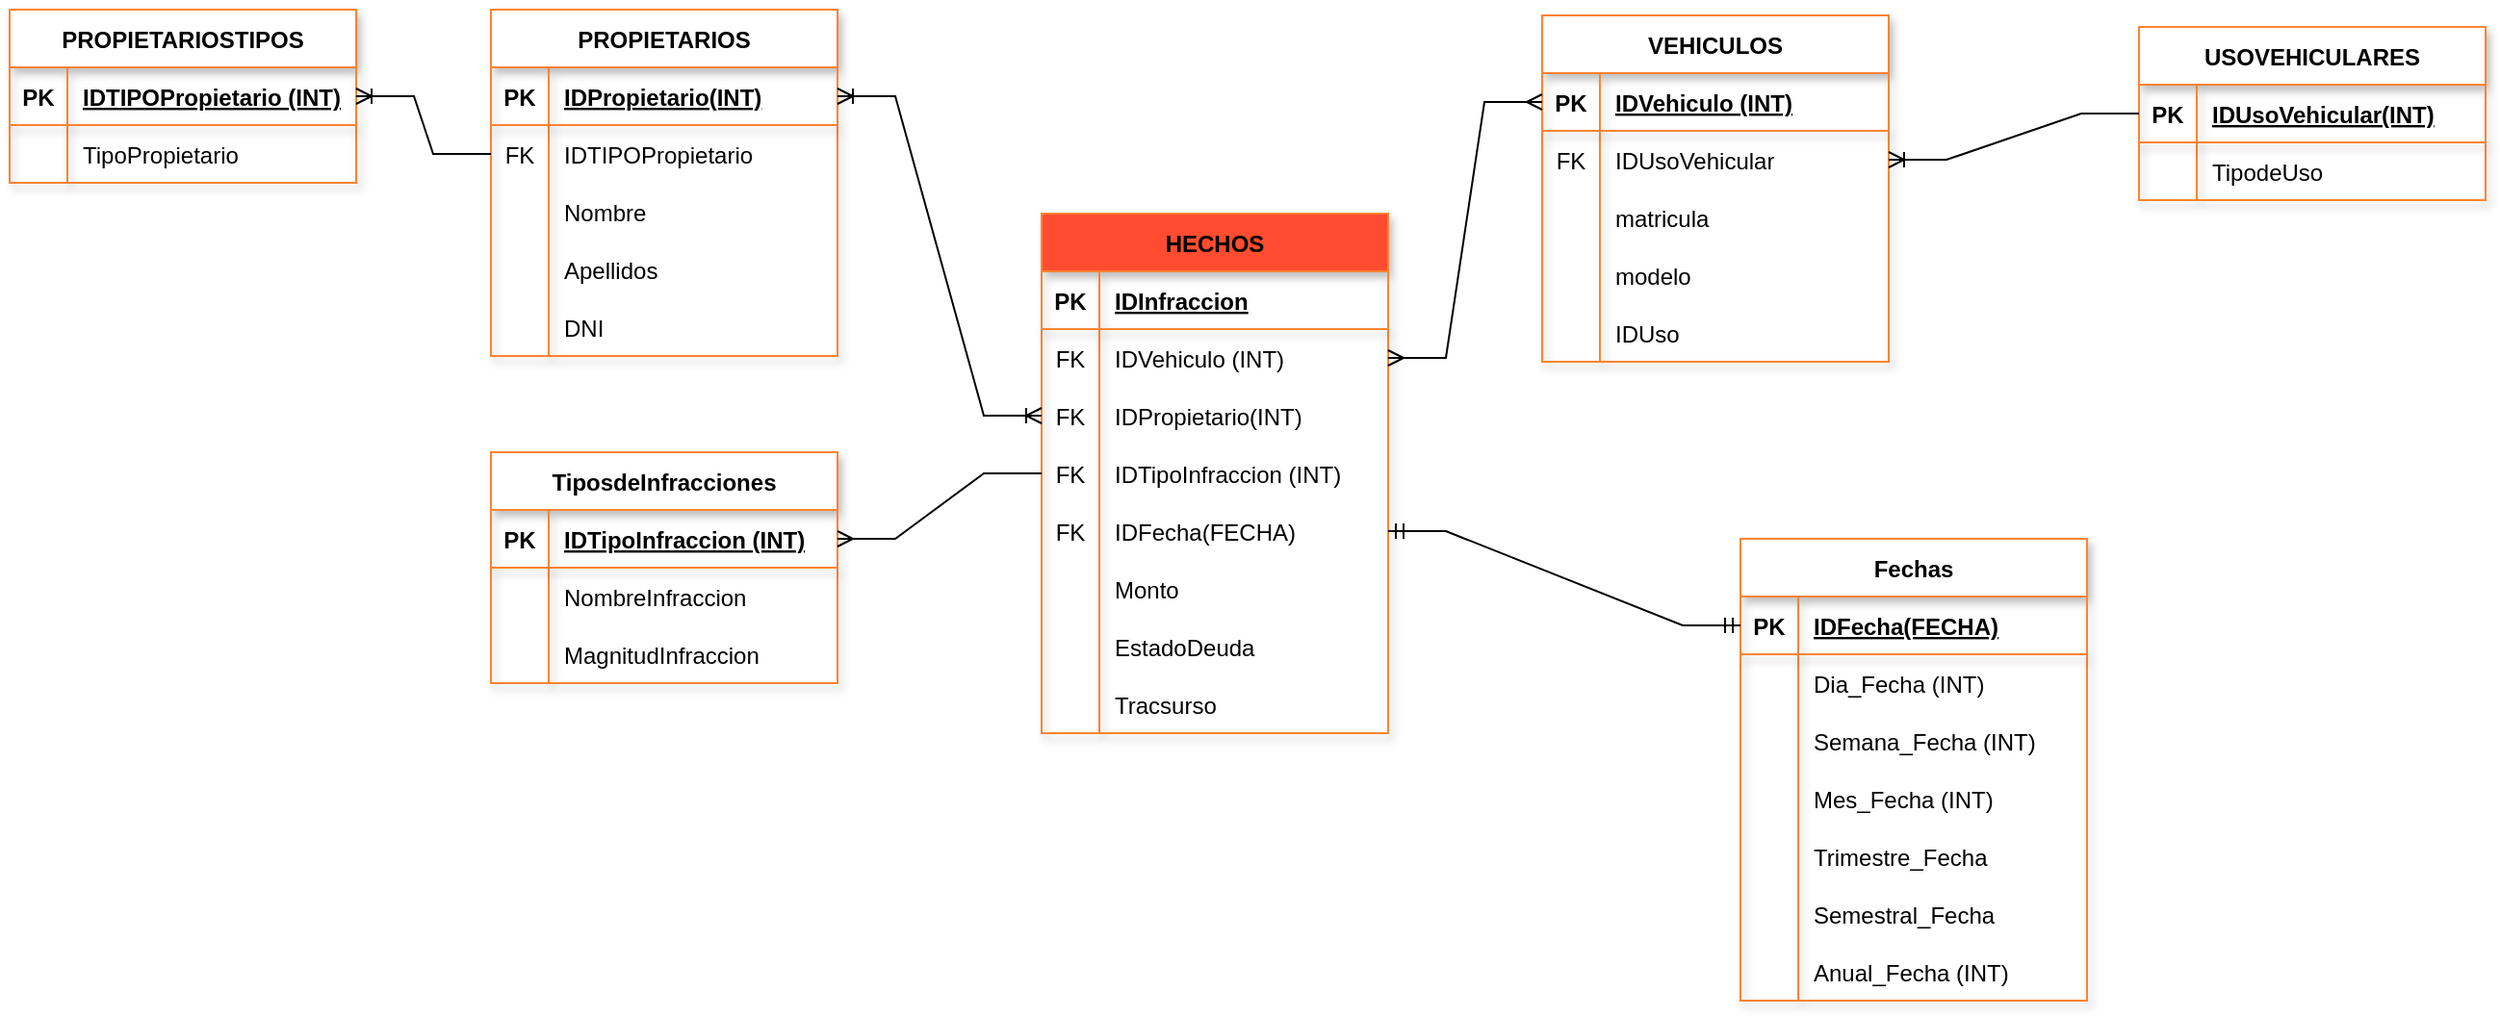 <mxfile version="20.7.4" type="github">
  <diagram id="qbCi3AaMVdtF7PMzWocv" name="Página-1">
    <mxGraphModel dx="2345" dy="679" grid="0" gridSize="10" guides="1" tooltips="1" connect="1" arrows="1" fold="1" page="1" pageScale="1" pageWidth="827" pageHeight="1169" math="0" shadow="0">
      <root>
        <mxCell id="0" />
        <mxCell id="1" parent="0" />
        <mxCell id="uqkEDbPmi3uGQbyHwn2v-7" value="PROPIETARIOS" style="shape=table;startSize=30;container=1;collapsible=1;childLayout=tableLayout;fixedRows=1;rowLines=0;fontStyle=1;align=center;resizeLast=1;shadow=1;strokeColor=#FF8330;" vertex="1" parent="1">
          <mxGeometry x="220" y="80" width="180" height="180" as="geometry" />
        </mxCell>
        <mxCell id="uqkEDbPmi3uGQbyHwn2v-8" value="" style="shape=tableRow;horizontal=0;startSize=0;swimlaneHead=0;swimlaneBody=0;fillColor=none;collapsible=0;dropTarget=0;points=[[0,0.5],[1,0.5]];portConstraint=eastwest;top=0;left=0;right=0;bottom=1;shadow=1;strokeColor=#FF8330;" vertex="1" parent="uqkEDbPmi3uGQbyHwn2v-7">
          <mxGeometry y="30" width="180" height="30" as="geometry" />
        </mxCell>
        <mxCell id="uqkEDbPmi3uGQbyHwn2v-9" value="PK" style="shape=partialRectangle;connectable=0;fillColor=none;top=0;left=0;bottom=0;right=0;fontStyle=1;overflow=hidden;shadow=1;strokeColor=#FF8330;" vertex="1" parent="uqkEDbPmi3uGQbyHwn2v-8">
          <mxGeometry width="30" height="30" as="geometry">
            <mxRectangle width="30" height="30" as="alternateBounds" />
          </mxGeometry>
        </mxCell>
        <mxCell id="uqkEDbPmi3uGQbyHwn2v-10" value="IDPropietario(INT)" style="shape=partialRectangle;connectable=0;fillColor=none;top=0;left=0;bottom=0;right=0;align=left;spacingLeft=6;fontStyle=5;overflow=hidden;shadow=1;strokeColor=#FF8330;" vertex="1" parent="uqkEDbPmi3uGQbyHwn2v-8">
          <mxGeometry x="30" width="150" height="30" as="geometry">
            <mxRectangle width="150" height="30" as="alternateBounds" />
          </mxGeometry>
        </mxCell>
        <mxCell id="uqkEDbPmi3uGQbyHwn2v-49" value="" style="shape=tableRow;horizontal=0;startSize=0;swimlaneHead=0;swimlaneBody=0;fillColor=none;collapsible=0;dropTarget=0;points=[[0,0.5],[1,0.5]];portConstraint=eastwest;top=0;left=0;right=0;bottom=0;shadow=1;strokeColor=#FF8330;" vertex="1" parent="uqkEDbPmi3uGQbyHwn2v-7">
          <mxGeometry y="60" width="180" height="30" as="geometry" />
        </mxCell>
        <mxCell id="uqkEDbPmi3uGQbyHwn2v-50" value="FK" style="shape=partialRectangle;connectable=0;fillColor=none;top=0;left=0;bottom=0;right=0;editable=1;overflow=hidden;shadow=1;strokeColor=#FF8330;" vertex="1" parent="uqkEDbPmi3uGQbyHwn2v-49">
          <mxGeometry width="30" height="30" as="geometry">
            <mxRectangle width="30" height="30" as="alternateBounds" />
          </mxGeometry>
        </mxCell>
        <mxCell id="uqkEDbPmi3uGQbyHwn2v-51" value="IDTIPOPropietario" style="shape=partialRectangle;connectable=0;fillColor=none;top=0;left=0;bottom=0;right=0;align=left;spacingLeft=6;overflow=hidden;shadow=1;strokeColor=#FF8330;" vertex="1" parent="uqkEDbPmi3uGQbyHwn2v-49">
          <mxGeometry x="30" width="150" height="30" as="geometry">
            <mxRectangle width="150" height="30" as="alternateBounds" />
          </mxGeometry>
        </mxCell>
        <mxCell id="uqkEDbPmi3uGQbyHwn2v-11" value="" style="shape=tableRow;horizontal=0;startSize=0;swimlaneHead=0;swimlaneBody=0;fillColor=none;collapsible=0;dropTarget=0;points=[[0,0.5],[1,0.5]];portConstraint=eastwest;top=0;left=0;right=0;bottom=0;shadow=1;strokeColor=#FF8330;" vertex="1" parent="uqkEDbPmi3uGQbyHwn2v-7">
          <mxGeometry y="90" width="180" height="30" as="geometry" />
        </mxCell>
        <mxCell id="uqkEDbPmi3uGQbyHwn2v-12" value="" style="shape=partialRectangle;connectable=0;fillColor=none;top=0;left=0;bottom=0;right=0;editable=1;overflow=hidden;shadow=1;strokeColor=#FF8330;" vertex="1" parent="uqkEDbPmi3uGQbyHwn2v-11">
          <mxGeometry width="30" height="30" as="geometry">
            <mxRectangle width="30" height="30" as="alternateBounds" />
          </mxGeometry>
        </mxCell>
        <mxCell id="uqkEDbPmi3uGQbyHwn2v-13" value="Nombre" style="shape=partialRectangle;connectable=0;fillColor=none;top=0;left=0;bottom=0;right=0;align=left;spacingLeft=6;overflow=hidden;shadow=1;strokeColor=#FF8330;" vertex="1" parent="uqkEDbPmi3uGQbyHwn2v-11">
          <mxGeometry x="30" width="150" height="30" as="geometry">
            <mxRectangle width="150" height="30" as="alternateBounds" />
          </mxGeometry>
        </mxCell>
        <mxCell id="uqkEDbPmi3uGQbyHwn2v-14" value="" style="shape=tableRow;horizontal=0;startSize=0;swimlaneHead=0;swimlaneBody=0;fillColor=none;collapsible=0;dropTarget=0;points=[[0,0.5],[1,0.5]];portConstraint=eastwest;top=0;left=0;right=0;bottom=0;shadow=1;strokeColor=#FF8330;" vertex="1" parent="uqkEDbPmi3uGQbyHwn2v-7">
          <mxGeometry y="120" width="180" height="30" as="geometry" />
        </mxCell>
        <mxCell id="uqkEDbPmi3uGQbyHwn2v-15" value="" style="shape=partialRectangle;connectable=0;fillColor=none;top=0;left=0;bottom=0;right=0;editable=1;overflow=hidden;shadow=1;strokeColor=#FF8330;" vertex="1" parent="uqkEDbPmi3uGQbyHwn2v-14">
          <mxGeometry width="30" height="30" as="geometry">
            <mxRectangle width="30" height="30" as="alternateBounds" />
          </mxGeometry>
        </mxCell>
        <mxCell id="uqkEDbPmi3uGQbyHwn2v-16" value="Apellidos" style="shape=partialRectangle;connectable=0;fillColor=none;top=0;left=0;bottom=0;right=0;align=left;spacingLeft=6;overflow=hidden;shadow=1;strokeColor=#FF8330;" vertex="1" parent="uqkEDbPmi3uGQbyHwn2v-14">
          <mxGeometry x="30" width="150" height="30" as="geometry">
            <mxRectangle width="150" height="30" as="alternateBounds" />
          </mxGeometry>
        </mxCell>
        <mxCell id="uqkEDbPmi3uGQbyHwn2v-17" value="" style="shape=tableRow;horizontal=0;startSize=0;swimlaneHead=0;swimlaneBody=0;fillColor=none;collapsible=0;dropTarget=0;points=[[0,0.5],[1,0.5]];portConstraint=eastwest;top=0;left=0;right=0;bottom=0;shadow=1;strokeColor=#FF8330;" vertex="1" parent="uqkEDbPmi3uGQbyHwn2v-7">
          <mxGeometry y="150" width="180" height="30" as="geometry" />
        </mxCell>
        <mxCell id="uqkEDbPmi3uGQbyHwn2v-18" value="" style="shape=partialRectangle;connectable=0;fillColor=none;top=0;left=0;bottom=0;right=0;editable=1;overflow=hidden;shadow=1;strokeColor=#FF8330;" vertex="1" parent="uqkEDbPmi3uGQbyHwn2v-17">
          <mxGeometry width="30" height="30" as="geometry">
            <mxRectangle width="30" height="30" as="alternateBounds" />
          </mxGeometry>
        </mxCell>
        <mxCell id="uqkEDbPmi3uGQbyHwn2v-19" value="DNI" style="shape=partialRectangle;connectable=0;fillColor=none;top=0;left=0;bottom=0;right=0;align=left;spacingLeft=6;overflow=hidden;shadow=1;strokeColor=#FF8330;" vertex="1" parent="uqkEDbPmi3uGQbyHwn2v-17">
          <mxGeometry x="30" width="150" height="30" as="geometry">
            <mxRectangle width="150" height="30" as="alternateBounds" />
          </mxGeometry>
        </mxCell>
        <mxCell id="uqkEDbPmi3uGQbyHwn2v-20" value="VEHICULOS" style="shape=table;startSize=30;container=1;collapsible=1;childLayout=tableLayout;fixedRows=1;rowLines=0;fontStyle=1;align=center;resizeLast=1;shadow=1;strokeColor=#FF8330;" vertex="1" parent="1">
          <mxGeometry x="766" y="83" width="180" height="180" as="geometry" />
        </mxCell>
        <mxCell id="uqkEDbPmi3uGQbyHwn2v-21" value="" style="shape=tableRow;horizontal=0;startSize=0;swimlaneHead=0;swimlaneBody=0;fillColor=none;collapsible=0;dropTarget=0;points=[[0,0.5],[1,0.5]];portConstraint=eastwest;top=0;left=0;right=0;bottom=1;shadow=1;strokeColor=#FF8330;" vertex="1" parent="uqkEDbPmi3uGQbyHwn2v-20">
          <mxGeometry y="30" width="180" height="30" as="geometry" />
        </mxCell>
        <mxCell id="uqkEDbPmi3uGQbyHwn2v-22" value="PK" style="shape=partialRectangle;connectable=0;fillColor=none;top=0;left=0;bottom=0;right=0;fontStyle=1;overflow=hidden;shadow=1;strokeColor=#FF8330;" vertex="1" parent="uqkEDbPmi3uGQbyHwn2v-21">
          <mxGeometry width="30" height="30" as="geometry">
            <mxRectangle width="30" height="30" as="alternateBounds" />
          </mxGeometry>
        </mxCell>
        <mxCell id="uqkEDbPmi3uGQbyHwn2v-23" value="IDVehiculo (INT)" style="shape=partialRectangle;connectable=0;fillColor=none;top=0;left=0;bottom=0;right=0;align=left;spacingLeft=6;fontStyle=5;overflow=hidden;shadow=1;strokeColor=#FF8330;" vertex="1" parent="uqkEDbPmi3uGQbyHwn2v-21">
          <mxGeometry x="30" width="150" height="30" as="geometry">
            <mxRectangle width="150" height="30" as="alternateBounds" />
          </mxGeometry>
        </mxCell>
        <mxCell id="uqkEDbPmi3uGQbyHwn2v-116" value="" style="shape=tableRow;horizontal=0;startSize=0;swimlaneHead=0;swimlaneBody=0;fillColor=none;collapsible=0;dropTarget=0;points=[[0,0.5],[1,0.5]];portConstraint=eastwest;top=0;left=0;right=0;bottom=0;shadow=1;strokeColor=#FF8330;" vertex="1" parent="uqkEDbPmi3uGQbyHwn2v-20">
          <mxGeometry y="60" width="180" height="30" as="geometry" />
        </mxCell>
        <mxCell id="uqkEDbPmi3uGQbyHwn2v-117" value="FK" style="shape=partialRectangle;connectable=0;fillColor=none;top=0;left=0;bottom=0;right=0;editable=1;overflow=hidden;shadow=1;strokeColor=#FF8330;" vertex="1" parent="uqkEDbPmi3uGQbyHwn2v-116">
          <mxGeometry width="30" height="30" as="geometry">
            <mxRectangle width="30" height="30" as="alternateBounds" />
          </mxGeometry>
        </mxCell>
        <mxCell id="uqkEDbPmi3uGQbyHwn2v-118" value="IDUsoVehicular" style="shape=partialRectangle;connectable=0;fillColor=none;top=0;left=0;bottom=0;right=0;align=left;spacingLeft=6;overflow=hidden;shadow=1;strokeColor=#FF8330;" vertex="1" parent="uqkEDbPmi3uGQbyHwn2v-116">
          <mxGeometry x="30" width="150" height="30" as="geometry">
            <mxRectangle width="150" height="30" as="alternateBounds" />
          </mxGeometry>
        </mxCell>
        <mxCell id="uqkEDbPmi3uGQbyHwn2v-24" value="" style="shape=tableRow;horizontal=0;startSize=0;swimlaneHead=0;swimlaneBody=0;fillColor=none;collapsible=0;dropTarget=0;points=[[0,0.5],[1,0.5]];portConstraint=eastwest;top=0;left=0;right=0;bottom=0;shadow=1;strokeColor=#FF8330;" vertex="1" parent="uqkEDbPmi3uGQbyHwn2v-20">
          <mxGeometry y="90" width="180" height="30" as="geometry" />
        </mxCell>
        <mxCell id="uqkEDbPmi3uGQbyHwn2v-25" value="" style="shape=partialRectangle;connectable=0;fillColor=none;top=0;left=0;bottom=0;right=0;editable=1;overflow=hidden;shadow=1;strokeColor=#FF8330;" vertex="1" parent="uqkEDbPmi3uGQbyHwn2v-24">
          <mxGeometry width="30" height="30" as="geometry">
            <mxRectangle width="30" height="30" as="alternateBounds" />
          </mxGeometry>
        </mxCell>
        <mxCell id="uqkEDbPmi3uGQbyHwn2v-26" value="matricula" style="shape=partialRectangle;connectable=0;fillColor=none;top=0;left=0;bottom=0;right=0;align=left;spacingLeft=6;overflow=hidden;shadow=1;strokeColor=#FF8330;" vertex="1" parent="uqkEDbPmi3uGQbyHwn2v-24">
          <mxGeometry x="30" width="150" height="30" as="geometry">
            <mxRectangle width="150" height="30" as="alternateBounds" />
          </mxGeometry>
        </mxCell>
        <mxCell id="uqkEDbPmi3uGQbyHwn2v-27" value="" style="shape=tableRow;horizontal=0;startSize=0;swimlaneHead=0;swimlaneBody=0;fillColor=none;collapsible=0;dropTarget=0;points=[[0,0.5],[1,0.5]];portConstraint=eastwest;top=0;left=0;right=0;bottom=0;shadow=1;strokeColor=#FF8330;" vertex="1" parent="uqkEDbPmi3uGQbyHwn2v-20">
          <mxGeometry y="120" width="180" height="30" as="geometry" />
        </mxCell>
        <mxCell id="uqkEDbPmi3uGQbyHwn2v-28" value="" style="shape=partialRectangle;connectable=0;fillColor=none;top=0;left=0;bottom=0;right=0;editable=1;overflow=hidden;shadow=1;strokeColor=#FF8330;" vertex="1" parent="uqkEDbPmi3uGQbyHwn2v-27">
          <mxGeometry width="30" height="30" as="geometry">
            <mxRectangle width="30" height="30" as="alternateBounds" />
          </mxGeometry>
        </mxCell>
        <mxCell id="uqkEDbPmi3uGQbyHwn2v-29" value="modelo" style="shape=partialRectangle;connectable=0;fillColor=none;top=0;left=0;bottom=0;right=0;align=left;spacingLeft=6;overflow=hidden;shadow=1;strokeColor=#FF8330;" vertex="1" parent="uqkEDbPmi3uGQbyHwn2v-27">
          <mxGeometry x="30" width="150" height="30" as="geometry">
            <mxRectangle width="150" height="30" as="alternateBounds" />
          </mxGeometry>
        </mxCell>
        <mxCell id="uqkEDbPmi3uGQbyHwn2v-30" value="" style="shape=tableRow;horizontal=0;startSize=0;swimlaneHead=0;swimlaneBody=0;fillColor=none;collapsible=0;dropTarget=0;points=[[0,0.5],[1,0.5]];portConstraint=eastwest;top=0;left=0;right=0;bottom=0;shadow=1;strokeColor=#FF8330;" vertex="1" parent="uqkEDbPmi3uGQbyHwn2v-20">
          <mxGeometry y="150" width="180" height="30" as="geometry" />
        </mxCell>
        <mxCell id="uqkEDbPmi3uGQbyHwn2v-31" value="" style="shape=partialRectangle;connectable=0;fillColor=none;top=0;left=0;bottom=0;right=0;editable=1;overflow=hidden;shadow=1;strokeColor=#FF8330;" vertex="1" parent="uqkEDbPmi3uGQbyHwn2v-30">
          <mxGeometry width="30" height="30" as="geometry">
            <mxRectangle width="30" height="30" as="alternateBounds" />
          </mxGeometry>
        </mxCell>
        <mxCell id="uqkEDbPmi3uGQbyHwn2v-32" value="IDUso" style="shape=partialRectangle;connectable=0;fillColor=none;top=0;left=0;bottom=0;right=0;align=left;spacingLeft=6;overflow=hidden;shadow=1;strokeColor=#FF8330;" vertex="1" parent="uqkEDbPmi3uGQbyHwn2v-30">
          <mxGeometry x="30" width="150" height="30" as="geometry">
            <mxRectangle width="150" height="30" as="alternateBounds" />
          </mxGeometry>
        </mxCell>
        <mxCell id="uqkEDbPmi3uGQbyHwn2v-33" value="USOVEHICULARES" style="shape=table;startSize=30;container=1;collapsible=1;childLayout=tableLayout;fixedRows=1;rowLines=0;fontStyle=1;align=center;resizeLast=1;shadow=1;strokeColor=#FF8330;" vertex="1" parent="1">
          <mxGeometry x="1076" y="89" width="180" height="90" as="geometry" />
        </mxCell>
        <mxCell id="uqkEDbPmi3uGQbyHwn2v-34" value="" style="shape=tableRow;horizontal=0;startSize=0;swimlaneHead=0;swimlaneBody=0;fillColor=none;collapsible=0;dropTarget=0;points=[[0,0.5],[1,0.5]];portConstraint=eastwest;top=0;left=0;right=0;bottom=1;shadow=1;strokeColor=#FF8330;" vertex="1" parent="uqkEDbPmi3uGQbyHwn2v-33">
          <mxGeometry y="30" width="180" height="30" as="geometry" />
        </mxCell>
        <mxCell id="uqkEDbPmi3uGQbyHwn2v-35" value="PK" style="shape=partialRectangle;connectable=0;fillColor=none;top=0;left=0;bottom=0;right=0;fontStyle=1;overflow=hidden;shadow=1;strokeColor=#FF8330;" vertex="1" parent="uqkEDbPmi3uGQbyHwn2v-34">
          <mxGeometry width="30" height="30" as="geometry">
            <mxRectangle width="30" height="30" as="alternateBounds" />
          </mxGeometry>
        </mxCell>
        <mxCell id="uqkEDbPmi3uGQbyHwn2v-36" value="IDUsoVehicular(INT)" style="shape=partialRectangle;connectable=0;fillColor=none;top=0;left=0;bottom=0;right=0;align=left;spacingLeft=6;fontStyle=5;overflow=hidden;shadow=1;strokeColor=#FF8330;" vertex="1" parent="uqkEDbPmi3uGQbyHwn2v-34">
          <mxGeometry x="30" width="150" height="30" as="geometry">
            <mxRectangle width="150" height="30" as="alternateBounds" />
          </mxGeometry>
        </mxCell>
        <mxCell id="uqkEDbPmi3uGQbyHwn2v-37" value="" style="shape=tableRow;horizontal=0;startSize=0;swimlaneHead=0;swimlaneBody=0;fillColor=none;collapsible=0;dropTarget=0;points=[[0,0.5],[1,0.5]];portConstraint=eastwest;top=0;left=0;right=0;bottom=0;shadow=1;strokeColor=#FF8330;" vertex="1" parent="uqkEDbPmi3uGQbyHwn2v-33">
          <mxGeometry y="60" width="180" height="30" as="geometry" />
        </mxCell>
        <mxCell id="uqkEDbPmi3uGQbyHwn2v-38" value="" style="shape=partialRectangle;connectable=0;fillColor=none;top=0;left=0;bottom=0;right=0;editable=1;overflow=hidden;shadow=1;strokeColor=#FF8330;" vertex="1" parent="uqkEDbPmi3uGQbyHwn2v-37">
          <mxGeometry width="30" height="30" as="geometry">
            <mxRectangle width="30" height="30" as="alternateBounds" />
          </mxGeometry>
        </mxCell>
        <mxCell id="uqkEDbPmi3uGQbyHwn2v-39" value="TipodeUso" style="shape=partialRectangle;connectable=0;fillColor=none;top=0;left=0;bottom=0;right=0;align=left;spacingLeft=6;overflow=hidden;shadow=1;strokeColor=#FF8330;" vertex="1" parent="uqkEDbPmi3uGQbyHwn2v-37">
          <mxGeometry x="30" width="150" height="30" as="geometry">
            <mxRectangle width="150" height="30" as="alternateBounds" />
          </mxGeometry>
        </mxCell>
        <mxCell id="uqkEDbPmi3uGQbyHwn2v-52" value="TiposdeInfracciones" style="shape=table;startSize=30;container=1;collapsible=1;childLayout=tableLayout;fixedRows=1;rowLines=0;fontStyle=1;align=center;resizeLast=1;shadow=1;strokeColor=#FF8330;" vertex="1" parent="1">
          <mxGeometry x="220" y="310" width="180" height="120" as="geometry" />
        </mxCell>
        <mxCell id="uqkEDbPmi3uGQbyHwn2v-53" value="" style="shape=tableRow;horizontal=0;startSize=0;swimlaneHead=0;swimlaneBody=0;fillColor=none;collapsible=0;dropTarget=0;points=[[0,0.5],[1,0.5]];portConstraint=eastwest;top=0;left=0;right=0;bottom=1;shadow=1;strokeColor=#FF8330;" vertex="1" parent="uqkEDbPmi3uGQbyHwn2v-52">
          <mxGeometry y="30" width="180" height="30" as="geometry" />
        </mxCell>
        <mxCell id="uqkEDbPmi3uGQbyHwn2v-54" value="PK" style="shape=partialRectangle;connectable=0;fillColor=none;top=0;left=0;bottom=0;right=0;fontStyle=1;overflow=hidden;shadow=1;strokeColor=#FF8330;" vertex="1" parent="uqkEDbPmi3uGQbyHwn2v-53">
          <mxGeometry width="30" height="30" as="geometry">
            <mxRectangle width="30" height="30" as="alternateBounds" />
          </mxGeometry>
        </mxCell>
        <mxCell id="uqkEDbPmi3uGQbyHwn2v-55" value="IDTipoInfraccion (INT)" style="shape=partialRectangle;connectable=0;fillColor=none;top=0;left=0;bottom=0;right=0;align=left;spacingLeft=6;fontStyle=5;overflow=hidden;shadow=1;strokeColor=#FF8330;" vertex="1" parent="uqkEDbPmi3uGQbyHwn2v-53">
          <mxGeometry x="30" width="150" height="30" as="geometry">
            <mxRectangle width="150" height="30" as="alternateBounds" />
          </mxGeometry>
        </mxCell>
        <mxCell id="uqkEDbPmi3uGQbyHwn2v-56" value="" style="shape=tableRow;horizontal=0;startSize=0;swimlaneHead=0;swimlaneBody=0;fillColor=none;collapsible=0;dropTarget=0;points=[[0,0.5],[1,0.5]];portConstraint=eastwest;top=0;left=0;right=0;bottom=0;shadow=1;strokeColor=#FF8330;" vertex="1" parent="uqkEDbPmi3uGQbyHwn2v-52">
          <mxGeometry y="60" width="180" height="30" as="geometry" />
        </mxCell>
        <mxCell id="uqkEDbPmi3uGQbyHwn2v-57" value="" style="shape=partialRectangle;connectable=0;fillColor=none;top=0;left=0;bottom=0;right=0;editable=1;overflow=hidden;shadow=1;strokeColor=#FF8330;" vertex="1" parent="uqkEDbPmi3uGQbyHwn2v-56">
          <mxGeometry width="30" height="30" as="geometry">
            <mxRectangle width="30" height="30" as="alternateBounds" />
          </mxGeometry>
        </mxCell>
        <mxCell id="uqkEDbPmi3uGQbyHwn2v-58" value="NombreInfraccion" style="shape=partialRectangle;connectable=0;fillColor=none;top=0;left=0;bottom=0;right=0;align=left;spacingLeft=6;overflow=hidden;shadow=1;strokeColor=#FF8330;" vertex="1" parent="uqkEDbPmi3uGQbyHwn2v-56">
          <mxGeometry x="30" width="150" height="30" as="geometry">
            <mxRectangle width="150" height="30" as="alternateBounds" />
          </mxGeometry>
        </mxCell>
        <mxCell id="uqkEDbPmi3uGQbyHwn2v-59" value="" style="shape=tableRow;horizontal=0;startSize=0;swimlaneHead=0;swimlaneBody=0;fillColor=none;collapsible=0;dropTarget=0;points=[[0,0.5],[1,0.5]];portConstraint=eastwest;top=0;left=0;right=0;bottom=0;shadow=1;strokeColor=#FF8330;" vertex="1" parent="uqkEDbPmi3uGQbyHwn2v-52">
          <mxGeometry y="90" width="180" height="30" as="geometry" />
        </mxCell>
        <mxCell id="uqkEDbPmi3uGQbyHwn2v-60" value="" style="shape=partialRectangle;connectable=0;fillColor=none;top=0;left=0;bottom=0;right=0;editable=1;overflow=hidden;shadow=1;strokeColor=#FF8330;" vertex="1" parent="uqkEDbPmi3uGQbyHwn2v-59">
          <mxGeometry width="30" height="30" as="geometry">
            <mxRectangle width="30" height="30" as="alternateBounds" />
          </mxGeometry>
        </mxCell>
        <mxCell id="uqkEDbPmi3uGQbyHwn2v-61" value="MagnitudInfraccion" style="shape=partialRectangle;connectable=0;fillColor=none;top=0;left=0;bottom=0;right=0;align=left;spacingLeft=6;overflow=hidden;shadow=1;strokeColor=#FF8330;" vertex="1" parent="uqkEDbPmi3uGQbyHwn2v-59">
          <mxGeometry x="30" width="150" height="30" as="geometry">
            <mxRectangle width="150" height="30" as="alternateBounds" />
          </mxGeometry>
        </mxCell>
        <mxCell id="uqkEDbPmi3uGQbyHwn2v-65" value="Fechas" style="shape=table;startSize=30;container=1;collapsible=1;childLayout=tableLayout;fixedRows=1;rowLines=0;fontStyle=1;align=center;resizeLast=1;shadow=1;strokeColor=#FF8330;" vertex="1" parent="1">
          <mxGeometry x="869" y="355" width="180" height="240" as="geometry" />
        </mxCell>
        <mxCell id="uqkEDbPmi3uGQbyHwn2v-66" value="" style="shape=tableRow;horizontal=0;startSize=0;swimlaneHead=0;swimlaneBody=0;fillColor=none;collapsible=0;dropTarget=0;points=[[0,0.5],[1,0.5]];portConstraint=eastwest;top=0;left=0;right=0;bottom=1;shadow=1;strokeColor=#FF8330;" vertex="1" parent="uqkEDbPmi3uGQbyHwn2v-65">
          <mxGeometry y="30" width="180" height="30" as="geometry" />
        </mxCell>
        <mxCell id="uqkEDbPmi3uGQbyHwn2v-67" value="PK" style="shape=partialRectangle;connectable=0;fillColor=none;top=0;left=0;bottom=0;right=0;fontStyle=1;overflow=hidden;shadow=1;strokeColor=#FF8330;" vertex="1" parent="uqkEDbPmi3uGQbyHwn2v-66">
          <mxGeometry width="30" height="30" as="geometry">
            <mxRectangle width="30" height="30" as="alternateBounds" />
          </mxGeometry>
        </mxCell>
        <mxCell id="uqkEDbPmi3uGQbyHwn2v-68" value="IDFecha(FECHA)" style="shape=partialRectangle;connectable=0;fillColor=none;top=0;left=0;bottom=0;right=0;align=left;spacingLeft=6;fontStyle=5;overflow=hidden;shadow=1;strokeColor=#FF8330;" vertex="1" parent="uqkEDbPmi3uGQbyHwn2v-66">
          <mxGeometry x="30" width="150" height="30" as="geometry">
            <mxRectangle width="150" height="30" as="alternateBounds" />
          </mxGeometry>
        </mxCell>
        <mxCell id="uqkEDbPmi3uGQbyHwn2v-69" value="" style="shape=tableRow;horizontal=0;startSize=0;swimlaneHead=0;swimlaneBody=0;fillColor=none;collapsible=0;dropTarget=0;points=[[0,0.5],[1,0.5]];portConstraint=eastwest;top=0;left=0;right=0;bottom=0;shadow=1;strokeColor=#FF8330;" vertex="1" parent="uqkEDbPmi3uGQbyHwn2v-65">
          <mxGeometry y="60" width="180" height="30" as="geometry" />
        </mxCell>
        <mxCell id="uqkEDbPmi3uGQbyHwn2v-70" value="" style="shape=partialRectangle;connectable=0;fillColor=none;top=0;left=0;bottom=0;right=0;editable=1;overflow=hidden;shadow=1;strokeColor=#FF8330;" vertex="1" parent="uqkEDbPmi3uGQbyHwn2v-69">
          <mxGeometry width="30" height="30" as="geometry">
            <mxRectangle width="30" height="30" as="alternateBounds" />
          </mxGeometry>
        </mxCell>
        <mxCell id="uqkEDbPmi3uGQbyHwn2v-71" value="Dia_Fecha (INT)" style="shape=partialRectangle;connectable=0;fillColor=none;top=0;left=0;bottom=0;right=0;align=left;spacingLeft=6;overflow=hidden;shadow=1;strokeColor=#FF8330;" vertex="1" parent="uqkEDbPmi3uGQbyHwn2v-69">
          <mxGeometry x="30" width="150" height="30" as="geometry">
            <mxRectangle width="150" height="30" as="alternateBounds" />
          </mxGeometry>
        </mxCell>
        <mxCell id="uqkEDbPmi3uGQbyHwn2v-72" value="" style="shape=tableRow;horizontal=0;startSize=0;swimlaneHead=0;swimlaneBody=0;fillColor=none;collapsible=0;dropTarget=0;points=[[0,0.5],[1,0.5]];portConstraint=eastwest;top=0;left=0;right=0;bottom=0;shadow=1;strokeColor=#FF8330;" vertex="1" parent="uqkEDbPmi3uGQbyHwn2v-65">
          <mxGeometry y="90" width="180" height="30" as="geometry" />
        </mxCell>
        <mxCell id="uqkEDbPmi3uGQbyHwn2v-73" value="" style="shape=partialRectangle;connectable=0;fillColor=none;top=0;left=0;bottom=0;right=0;editable=1;overflow=hidden;shadow=1;strokeColor=#FF8330;" vertex="1" parent="uqkEDbPmi3uGQbyHwn2v-72">
          <mxGeometry width="30" height="30" as="geometry">
            <mxRectangle width="30" height="30" as="alternateBounds" />
          </mxGeometry>
        </mxCell>
        <mxCell id="uqkEDbPmi3uGQbyHwn2v-74" value="Semana_Fecha (INT)" style="shape=partialRectangle;connectable=0;fillColor=none;top=0;left=0;bottom=0;right=0;align=left;spacingLeft=6;overflow=hidden;shadow=1;strokeColor=#FF8330;" vertex="1" parent="uqkEDbPmi3uGQbyHwn2v-72">
          <mxGeometry x="30" width="150" height="30" as="geometry">
            <mxRectangle width="150" height="30" as="alternateBounds" />
          </mxGeometry>
        </mxCell>
        <mxCell id="uqkEDbPmi3uGQbyHwn2v-75" value="" style="shape=tableRow;horizontal=0;startSize=0;swimlaneHead=0;swimlaneBody=0;fillColor=none;collapsible=0;dropTarget=0;points=[[0,0.5],[1,0.5]];portConstraint=eastwest;top=0;left=0;right=0;bottom=0;shadow=1;strokeColor=#FF8330;" vertex="1" parent="uqkEDbPmi3uGQbyHwn2v-65">
          <mxGeometry y="120" width="180" height="30" as="geometry" />
        </mxCell>
        <mxCell id="uqkEDbPmi3uGQbyHwn2v-76" value="" style="shape=partialRectangle;connectable=0;fillColor=none;top=0;left=0;bottom=0;right=0;editable=1;overflow=hidden;shadow=1;strokeColor=#FF8330;" vertex="1" parent="uqkEDbPmi3uGQbyHwn2v-75">
          <mxGeometry width="30" height="30" as="geometry">
            <mxRectangle width="30" height="30" as="alternateBounds" />
          </mxGeometry>
        </mxCell>
        <mxCell id="uqkEDbPmi3uGQbyHwn2v-77" value="Mes_Fecha (INT)" style="shape=partialRectangle;connectable=0;fillColor=none;top=0;left=0;bottom=0;right=0;align=left;spacingLeft=6;overflow=hidden;shadow=1;strokeColor=#FF8330;" vertex="1" parent="uqkEDbPmi3uGQbyHwn2v-75">
          <mxGeometry x="30" width="150" height="30" as="geometry">
            <mxRectangle width="150" height="30" as="alternateBounds" />
          </mxGeometry>
        </mxCell>
        <mxCell id="uqkEDbPmi3uGQbyHwn2v-84" value="" style="shape=tableRow;horizontal=0;startSize=0;swimlaneHead=0;swimlaneBody=0;fillColor=none;collapsible=0;dropTarget=0;points=[[0,0.5],[1,0.5]];portConstraint=eastwest;top=0;left=0;right=0;bottom=0;shadow=1;strokeColor=#FF8330;" vertex="1" parent="uqkEDbPmi3uGQbyHwn2v-65">
          <mxGeometry y="150" width="180" height="30" as="geometry" />
        </mxCell>
        <mxCell id="uqkEDbPmi3uGQbyHwn2v-85" value="" style="shape=partialRectangle;connectable=0;fillColor=none;top=0;left=0;bottom=0;right=0;editable=1;overflow=hidden;shadow=1;strokeColor=#FF8330;" vertex="1" parent="uqkEDbPmi3uGQbyHwn2v-84">
          <mxGeometry width="30" height="30" as="geometry">
            <mxRectangle width="30" height="30" as="alternateBounds" />
          </mxGeometry>
        </mxCell>
        <mxCell id="uqkEDbPmi3uGQbyHwn2v-86" value="Trimestre_Fecha" style="shape=partialRectangle;connectable=0;fillColor=none;top=0;left=0;bottom=0;right=0;align=left;spacingLeft=6;overflow=hidden;shadow=1;strokeColor=#FF8330;" vertex="1" parent="uqkEDbPmi3uGQbyHwn2v-84">
          <mxGeometry x="30" width="150" height="30" as="geometry">
            <mxRectangle width="150" height="30" as="alternateBounds" />
          </mxGeometry>
        </mxCell>
        <mxCell id="uqkEDbPmi3uGQbyHwn2v-78" value="" style="shape=tableRow;horizontal=0;startSize=0;swimlaneHead=0;swimlaneBody=0;fillColor=none;collapsible=0;dropTarget=0;points=[[0,0.5],[1,0.5]];portConstraint=eastwest;top=0;left=0;right=0;bottom=0;shadow=1;strokeColor=#FF8330;" vertex="1" parent="uqkEDbPmi3uGQbyHwn2v-65">
          <mxGeometry y="180" width="180" height="30" as="geometry" />
        </mxCell>
        <mxCell id="uqkEDbPmi3uGQbyHwn2v-79" value="" style="shape=partialRectangle;connectable=0;fillColor=none;top=0;left=0;bottom=0;right=0;editable=1;overflow=hidden;shadow=1;strokeColor=#FF8330;" vertex="1" parent="uqkEDbPmi3uGQbyHwn2v-78">
          <mxGeometry width="30" height="30" as="geometry">
            <mxRectangle width="30" height="30" as="alternateBounds" />
          </mxGeometry>
        </mxCell>
        <mxCell id="uqkEDbPmi3uGQbyHwn2v-80" value="Semestral_Fecha" style="shape=partialRectangle;connectable=0;fillColor=none;top=0;left=0;bottom=0;right=0;align=left;spacingLeft=6;overflow=hidden;shadow=1;strokeColor=#FF8330;" vertex="1" parent="uqkEDbPmi3uGQbyHwn2v-78">
          <mxGeometry x="30" width="150" height="30" as="geometry">
            <mxRectangle width="150" height="30" as="alternateBounds" />
          </mxGeometry>
        </mxCell>
        <mxCell id="uqkEDbPmi3uGQbyHwn2v-81" value="" style="shape=tableRow;horizontal=0;startSize=0;swimlaneHead=0;swimlaneBody=0;fillColor=none;collapsible=0;dropTarget=0;points=[[0,0.5],[1,0.5]];portConstraint=eastwest;top=0;left=0;right=0;bottom=0;shadow=1;strokeColor=#FF8330;" vertex="1" parent="uqkEDbPmi3uGQbyHwn2v-65">
          <mxGeometry y="210" width="180" height="30" as="geometry" />
        </mxCell>
        <mxCell id="uqkEDbPmi3uGQbyHwn2v-82" value="" style="shape=partialRectangle;connectable=0;fillColor=none;top=0;left=0;bottom=0;right=0;editable=1;overflow=hidden;shadow=1;strokeColor=#FF8330;" vertex="1" parent="uqkEDbPmi3uGQbyHwn2v-81">
          <mxGeometry width="30" height="30" as="geometry">
            <mxRectangle width="30" height="30" as="alternateBounds" />
          </mxGeometry>
        </mxCell>
        <mxCell id="uqkEDbPmi3uGQbyHwn2v-83" value="Anual_Fecha (INT)" style="shape=partialRectangle;connectable=0;fillColor=none;top=0;left=0;bottom=0;right=0;align=left;spacingLeft=6;overflow=hidden;shadow=1;strokeColor=#FF8330;" vertex="1" parent="uqkEDbPmi3uGQbyHwn2v-81">
          <mxGeometry x="30" width="150" height="30" as="geometry">
            <mxRectangle width="150" height="30" as="alternateBounds" />
          </mxGeometry>
        </mxCell>
        <mxCell id="uqkEDbPmi3uGQbyHwn2v-109" value="PROPIETARIOSTIPOS" style="shape=table;startSize=30;container=1;collapsible=1;childLayout=tableLayout;fixedRows=1;rowLines=0;fontStyle=1;align=center;resizeLast=1;shadow=1;strokeColor=#FF8330;" vertex="1" parent="1">
          <mxGeometry x="-30" y="80" width="180" height="90" as="geometry" />
        </mxCell>
        <mxCell id="uqkEDbPmi3uGQbyHwn2v-110" value="" style="shape=tableRow;horizontal=0;startSize=0;swimlaneHead=0;swimlaneBody=0;fillColor=none;collapsible=0;dropTarget=0;points=[[0,0.5],[1,0.5]];portConstraint=eastwest;top=0;left=0;right=0;bottom=1;shadow=1;strokeColor=#FF8330;" vertex="1" parent="uqkEDbPmi3uGQbyHwn2v-109">
          <mxGeometry y="30" width="180" height="30" as="geometry" />
        </mxCell>
        <mxCell id="uqkEDbPmi3uGQbyHwn2v-111" value="PK" style="shape=partialRectangle;connectable=0;fillColor=none;top=0;left=0;bottom=0;right=0;fontStyle=1;overflow=hidden;shadow=1;strokeColor=#FF8330;" vertex="1" parent="uqkEDbPmi3uGQbyHwn2v-110">
          <mxGeometry width="30" height="30" as="geometry">
            <mxRectangle width="30" height="30" as="alternateBounds" />
          </mxGeometry>
        </mxCell>
        <mxCell id="uqkEDbPmi3uGQbyHwn2v-112" value="IDTIPOPropietario (INT)" style="shape=partialRectangle;connectable=0;fillColor=none;top=0;left=0;bottom=0;right=0;align=left;spacingLeft=6;fontStyle=5;overflow=hidden;shadow=1;strokeColor=#FF8330;" vertex="1" parent="uqkEDbPmi3uGQbyHwn2v-110">
          <mxGeometry x="30" width="150" height="30" as="geometry">
            <mxRectangle width="150" height="30" as="alternateBounds" />
          </mxGeometry>
        </mxCell>
        <mxCell id="uqkEDbPmi3uGQbyHwn2v-113" value="" style="shape=tableRow;horizontal=0;startSize=0;swimlaneHead=0;swimlaneBody=0;fillColor=none;collapsible=0;dropTarget=0;points=[[0,0.5],[1,0.5]];portConstraint=eastwest;top=0;left=0;right=0;bottom=0;shadow=1;strokeColor=#FF8330;" vertex="1" parent="uqkEDbPmi3uGQbyHwn2v-109">
          <mxGeometry y="60" width="180" height="30" as="geometry" />
        </mxCell>
        <mxCell id="uqkEDbPmi3uGQbyHwn2v-114" value="" style="shape=partialRectangle;connectable=0;fillColor=none;top=0;left=0;bottom=0;right=0;editable=1;overflow=hidden;shadow=1;strokeColor=#FF8330;" vertex="1" parent="uqkEDbPmi3uGQbyHwn2v-113">
          <mxGeometry width="30" height="30" as="geometry">
            <mxRectangle width="30" height="30" as="alternateBounds" />
          </mxGeometry>
        </mxCell>
        <mxCell id="uqkEDbPmi3uGQbyHwn2v-115" value="TipoPropietario" style="shape=partialRectangle;connectable=0;fillColor=none;top=0;left=0;bottom=0;right=0;align=left;spacingLeft=6;overflow=hidden;shadow=1;strokeColor=#FF8330;" vertex="1" parent="uqkEDbPmi3uGQbyHwn2v-113">
          <mxGeometry x="30" width="150" height="30" as="geometry">
            <mxRectangle width="150" height="30" as="alternateBounds" />
          </mxGeometry>
        </mxCell>
        <mxCell id="uqkEDbPmi3uGQbyHwn2v-119" value="HECHOS" style="shape=table;startSize=30;container=1;collapsible=1;childLayout=tableLayout;fixedRows=1;rowLines=0;fontStyle=1;align=center;resizeLast=1;shadow=1;strokeColor=#FF8330;fillColor=#FF4C30;" vertex="1" parent="1">
          <mxGeometry x="506" y="186" width="180" height="270" as="geometry" />
        </mxCell>
        <mxCell id="uqkEDbPmi3uGQbyHwn2v-120" value="" style="shape=tableRow;horizontal=0;startSize=0;swimlaneHead=0;swimlaneBody=0;fillColor=none;collapsible=0;dropTarget=0;points=[[0,0.5],[1,0.5]];portConstraint=eastwest;top=0;left=0;right=0;bottom=1;shadow=1;strokeColor=#FF8330;" vertex="1" parent="uqkEDbPmi3uGQbyHwn2v-119">
          <mxGeometry y="30" width="180" height="30" as="geometry" />
        </mxCell>
        <mxCell id="uqkEDbPmi3uGQbyHwn2v-121" value="PK" style="shape=partialRectangle;connectable=0;fillColor=none;top=0;left=0;bottom=0;right=0;fontStyle=1;overflow=hidden;shadow=1;strokeColor=#FF8330;" vertex="1" parent="uqkEDbPmi3uGQbyHwn2v-120">
          <mxGeometry width="30" height="30" as="geometry">
            <mxRectangle width="30" height="30" as="alternateBounds" />
          </mxGeometry>
        </mxCell>
        <mxCell id="uqkEDbPmi3uGQbyHwn2v-122" value="IDInfraccion" style="shape=partialRectangle;connectable=0;fillColor=none;top=0;left=0;bottom=0;right=0;align=left;spacingLeft=6;fontStyle=5;overflow=hidden;shadow=1;strokeColor=#FF8330;" vertex="1" parent="uqkEDbPmi3uGQbyHwn2v-120">
          <mxGeometry x="30" width="150" height="30" as="geometry">
            <mxRectangle width="150" height="30" as="alternateBounds" />
          </mxGeometry>
        </mxCell>
        <mxCell id="uqkEDbPmi3uGQbyHwn2v-123" value="" style="shape=tableRow;horizontal=0;startSize=0;swimlaneHead=0;swimlaneBody=0;fillColor=none;collapsible=0;dropTarget=0;points=[[0,0.5],[1,0.5]];portConstraint=eastwest;top=0;left=0;right=0;bottom=0;shadow=1;strokeColor=#FF8330;" vertex="1" parent="uqkEDbPmi3uGQbyHwn2v-119">
          <mxGeometry y="60" width="180" height="30" as="geometry" />
        </mxCell>
        <mxCell id="uqkEDbPmi3uGQbyHwn2v-124" value="FK" style="shape=partialRectangle;connectable=0;fillColor=none;top=0;left=0;bottom=0;right=0;editable=1;overflow=hidden;shadow=1;strokeColor=#FF8330;" vertex="1" parent="uqkEDbPmi3uGQbyHwn2v-123">
          <mxGeometry width="30" height="30" as="geometry">
            <mxRectangle width="30" height="30" as="alternateBounds" />
          </mxGeometry>
        </mxCell>
        <mxCell id="uqkEDbPmi3uGQbyHwn2v-125" value="IDVehiculo (INT)" style="shape=partialRectangle;connectable=0;fillColor=none;top=0;left=0;bottom=0;right=0;align=left;spacingLeft=6;overflow=hidden;shadow=1;strokeColor=#FF8330;" vertex="1" parent="uqkEDbPmi3uGQbyHwn2v-123">
          <mxGeometry x="30" width="150" height="30" as="geometry">
            <mxRectangle width="150" height="30" as="alternateBounds" />
          </mxGeometry>
        </mxCell>
        <mxCell id="uqkEDbPmi3uGQbyHwn2v-126" value="" style="shape=tableRow;horizontal=0;startSize=0;swimlaneHead=0;swimlaneBody=0;fillColor=none;collapsible=0;dropTarget=0;points=[[0,0.5],[1,0.5]];portConstraint=eastwest;top=0;left=0;right=0;bottom=0;shadow=1;strokeColor=#FF8330;" vertex="1" parent="uqkEDbPmi3uGQbyHwn2v-119">
          <mxGeometry y="90" width="180" height="30" as="geometry" />
        </mxCell>
        <mxCell id="uqkEDbPmi3uGQbyHwn2v-127" value="FK" style="shape=partialRectangle;connectable=0;fillColor=none;top=0;left=0;bottom=0;right=0;editable=1;overflow=hidden;shadow=1;strokeColor=#FF8330;" vertex="1" parent="uqkEDbPmi3uGQbyHwn2v-126">
          <mxGeometry width="30" height="30" as="geometry">
            <mxRectangle width="30" height="30" as="alternateBounds" />
          </mxGeometry>
        </mxCell>
        <mxCell id="uqkEDbPmi3uGQbyHwn2v-128" value="IDPropietario(INT)" style="shape=partialRectangle;connectable=0;fillColor=none;top=0;left=0;bottom=0;right=0;align=left;spacingLeft=6;overflow=hidden;shadow=1;strokeColor=#FF8330;" vertex="1" parent="uqkEDbPmi3uGQbyHwn2v-126">
          <mxGeometry x="30" width="150" height="30" as="geometry">
            <mxRectangle width="150" height="30" as="alternateBounds" />
          </mxGeometry>
        </mxCell>
        <mxCell id="uqkEDbPmi3uGQbyHwn2v-129" value="" style="shape=tableRow;horizontal=0;startSize=0;swimlaneHead=0;swimlaneBody=0;fillColor=none;collapsible=0;dropTarget=0;points=[[0,0.5],[1,0.5]];portConstraint=eastwest;top=0;left=0;right=0;bottom=0;shadow=1;strokeColor=#FF8330;" vertex="1" parent="uqkEDbPmi3uGQbyHwn2v-119">
          <mxGeometry y="120" width="180" height="30" as="geometry" />
        </mxCell>
        <mxCell id="uqkEDbPmi3uGQbyHwn2v-130" value="FK" style="shape=partialRectangle;connectable=0;fillColor=none;top=0;left=0;bottom=0;right=0;editable=1;overflow=hidden;shadow=1;strokeColor=#FF8330;" vertex="1" parent="uqkEDbPmi3uGQbyHwn2v-129">
          <mxGeometry width="30" height="30" as="geometry">
            <mxRectangle width="30" height="30" as="alternateBounds" />
          </mxGeometry>
        </mxCell>
        <mxCell id="uqkEDbPmi3uGQbyHwn2v-131" value="IDTipoInfraccion (INT)" style="shape=partialRectangle;connectable=0;fillColor=none;top=0;left=0;bottom=0;right=0;align=left;spacingLeft=6;overflow=hidden;shadow=1;strokeColor=#FF8330;" vertex="1" parent="uqkEDbPmi3uGQbyHwn2v-129">
          <mxGeometry x="30" width="150" height="30" as="geometry">
            <mxRectangle width="150" height="30" as="alternateBounds" />
          </mxGeometry>
        </mxCell>
        <mxCell id="uqkEDbPmi3uGQbyHwn2v-132" value="" style="shape=tableRow;horizontal=0;startSize=0;swimlaneHead=0;swimlaneBody=0;fillColor=none;collapsible=0;dropTarget=0;points=[[0,0.5],[1,0.5]];portConstraint=eastwest;top=0;left=0;right=0;bottom=0;shadow=1;strokeColor=#FF8330;" vertex="1" parent="uqkEDbPmi3uGQbyHwn2v-119">
          <mxGeometry y="150" width="180" height="30" as="geometry" />
        </mxCell>
        <mxCell id="uqkEDbPmi3uGQbyHwn2v-133" value="FK" style="shape=partialRectangle;connectable=0;fillColor=none;top=0;left=0;bottom=0;right=0;editable=1;overflow=hidden;shadow=1;strokeColor=#FF8330;" vertex="1" parent="uqkEDbPmi3uGQbyHwn2v-132">
          <mxGeometry width="30" height="30" as="geometry">
            <mxRectangle width="30" height="30" as="alternateBounds" />
          </mxGeometry>
        </mxCell>
        <mxCell id="uqkEDbPmi3uGQbyHwn2v-134" value="IDFecha(FECHA)" style="shape=partialRectangle;connectable=0;fillColor=none;top=0;left=0;bottom=0;right=0;align=left;spacingLeft=6;overflow=hidden;shadow=1;strokeColor=#FF8330;" vertex="1" parent="uqkEDbPmi3uGQbyHwn2v-132">
          <mxGeometry x="30" width="150" height="30" as="geometry">
            <mxRectangle width="150" height="30" as="alternateBounds" />
          </mxGeometry>
        </mxCell>
        <mxCell id="uqkEDbPmi3uGQbyHwn2v-135" value="" style="shape=tableRow;horizontal=0;startSize=0;swimlaneHead=0;swimlaneBody=0;fillColor=none;collapsible=0;dropTarget=0;points=[[0,0.5],[1,0.5]];portConstraint=eastwest;top=0;left=0;right=0;bottom=0;shadow=1;strokeColor=#FF8330;" vertex="1" parent="uqkEDbPmi3uGQbyHwn2v-119">
          <mxGeometry y="180" width="180" height="30" as="geometry" />
        </mxCell>
        <mxCell id="uqkEDbPmi3uGQbyHwn2v-136" value="" style="shape=partialRectangle;connectable=0;fillColor=none;top=0;left=0;bottom=0;right=0;editable=1;overflow=hidden;shadow=1;strokeColor=#FF8330;" vertex="1" parent="uqkEDbPmi3uGQbyHwn2v-135">
          <mxGeometry width="30" height="30" as="geometry">
            <mxRectangle width="30" height="30" as="alternateBounds" />
          </mxGeometry>
        </mxCell>
        <mxCell id="uqkEDbPmi3uGQbyHwn2v-137" value="Monto" style="shape=partialRectangle;connectable=0;fillColor=none;top=0;left=0;bottom=0;right=0;align=left;spacingLeft=6;overflow=hidden;shadow=1;strokeColor=#FF8330;" vertex="1" parent="uqkEDbPmi3uGQbyHwn2v-135">
          <mxGeometry x="30" width="150" height="30" as="geometry">
            <mxRectangle width="150" height="30" as="alternateBounds" />
          </mxGeometry>
        </mxCell>
        <mxCell id="uqkEDbPmi3uGQbyHwn2v-138" value="" style="shape=tableRow;horizontal=0;startSize=0;swimlaneHead=0;swimlaneBody=0;fillColor=none;collapsible=0;dropTarget=0;points=[[0,0.5],[1,0.5]];portConstraint=eastwest;top=0;left=0;right=0;bottom=0;shadow=1;strokeColor=#FF8330;" vertex="1" parent="uqkEDbPmi3uGQbyHwn2v-119">
          <mxGeometry y="210" width="180" height="30" as="geometry" />
        </mxCell>
        <mxCell id="uqkEDbPmi3uGQbyHwn2v-139" value="" style="shape=partialRectangle;connectable=0;fillColor=none;top=0;left=0;bottom=0;right=0;editable=1;overflow=hidden;shadow=1;strokeColor=#FF8330;" vertex="1" parent="uqkEDbPmi3uGQbyHwn2v-138">
          <mxGeometry width="30" height="30" as="geometry">
            <mxRectangle width="30" height="30" as="alternateBounds" />
          </mxGeometry>
        </mxCell>
        <mxCell id="uqkEDbPmi3uGQbyHwn2v-140" value="EstadoDeuda" style="shape=partialRectangle;connectable=0;fillColor=none;top=0;left=0;bottom=0;right=0;align=left;spacingLeft=6;overflow=hidden;shadow=1;strokeColor=#FF8330;" vertex="1" parent="uqkEDbPmi3uGQbyHwn2v-138">
          <mxGeometry x="30" width="150" height="30" as="geometry">
            <mxRectangle width="150" height="30" as="alternateBounds" />
          </mxGeometry>
        </mxCell>
        <mxCell id="uqkEDbPmi3uGQbyHwn2v-141" value="" style="shape=tableRow;horizontal=0;startSize=0;swimlaneHead=0;swimlaneBody=0;fillColor=none;collapsible=0;dropTarget=0;points=[[0,0.5],[1,0.5]];portConstraint=eastwest;top=0;left=0;right=0;bottom=0;shadow=1;strokeColor=#FF8330;" vertex="1" parent="uqkEDbPmi3uGQbyHwn2v-119">
          <mxGeometry y="240" width="180" height="30" as="geometry" />
        </mxCell>
        <mxCell id="uqkEDbPmi3uGQbyHwn2v-142" value="" style="shape=partialRectangle;connectable=0;fillColor=none;top=0;left=0;bottom=0;right=0;editable=1;overflow=hidden;shadow=1;strokeColor=#FF8330;" vertex="1" parent="uqkEDbPmi3uGQbyHwn2v-141">
          <mxGeometry width="30" height="30" as="geometry">
            <mxRectangle width="30" height="30" as="alternateBounds" />
          </mxGeometry>
        </mxCell>
        <mxCell id="uqkEDbPmi3uGQbyHwn2v-143" value="Tracsurso" style="shape=partialRectangle;connectable=0;fillColor=none;top=0;left=0;bottom=0;right=0;align=left;spacingLeft=6;overflow=hidden;shadow=1;strokeColor=#FF8330;" vertex="1" parent="uqkEDbPmi3uGQbyHwn2v-141">
          <mxGeometry x="30" width="150" height="30" as="geometry">
            <mxRectangle width="150" height="30" as="alternateBounds" />
          </mxGeometry>
        </mxCell>
        <mxCell id="uqkEDbPmi3uGQbyHwn2v-144" value="" style="edgeStyle=entityRelationEdgeStyle;fontSize=12;html=1;endArrow=ERmandOne;startArrow=ERmandOne;rounded=0;entryX=0;entryY=0.5;entryDx=0;entryDy=0;exitX=1;exitY=0.5;exitDx=0;exitDy=0;" edge="1" parent="1" source="uqkEDbPmi3uGQbyHwn2v-132" target="uqkEDbPmi3uGQbyHwn2v-66">
          <mxGeometry width="100" height="100" relative="1" as="geometry">
            <mxPoint x="537" y="390" as="sourcePoint" />
            <mxPoint x="637" y="290" as="targetPoint" />
          </mxGeometry>
        </mxCell>
        <mxCell id="uqkEDbPmi3uGQbyHwn2v-145" value="" style="edgeStyle=entityRelationEdgeStyle;fontSize=12;html=1;endArrow=ERoneToMany;rounded=0;entryX=1;entryY=0.5;entryDx=0;entryDy=0;exitX=0;exitY=0.5;exitDx=0;exitDy=0;" edge="1" parent="1" source="uqkEDbPmi3uGQbyHwn2v-34" target="uqkEDbPmi3uGQbyHwn2v-116">
          <mxGeometry width="100" height="100" relative="1" as="geometry">
            <mxPoint x="537" y="390" as="sourcePoint" />
            <mxPoint x="637" y="290" as="targetPoint" />
          </mxGeometry>
        </mxCell>
        <mxCell id="uqkEDbPmi3uGQbyHwn2v-146" value="" style="edgeStyle=entityRelationEdgeStyle;fontSize=12;html=1;endArrow=ERmany;startArrow=ERmany;rounded=0;entryX=0;entryY=0.5;entryDx=0;entryDy=0;exitX=1;exitY=0.5;exitDx=0;exitDy=0;" edge="1" parent="1" source="uqkEDbPmi3uGQbyHwn2v-123" target="uqkEDbPmi3uGQbyHwn2v-21">
          <mxGeometry width="100" height="100" relative="1" as="geometry">
            <mxPoint x="537" y="390" as="sourcePoint" />
            <mxPoint x="637" y="290" as="targetPoint" />
          </mxGeometry>
        </mxCell>
        <mxCell id="uqkEDbPmi3uGQbyHwn2v-147" value="" style="edgeStyle=entityRelationEdgeStyle;fontSize=12;html=1;endArrow=ERoneToMany;startArrow=ERoneToMany;rounded=0;entryX=0;entryY=0.5;entryDx=0;entryDy=0;exitX=1;exitY=0.5;exitDx=0;exitDy=0;" edge="1" parent="1" source="uqkEDbPmi3uGQbyHwn2v-8" target="uqkEDbPmi3uGQbyHwn2v-126">
          <mxGeometry width="100" height="100" relative="1" as="geometry">
            <mxPoint x="537" y="390" as="sourcePoint" />
            <mxPoint x="637" y="290" as="targetPoint" />
          </mxGeometry>
        </mxCell>
        <mxCell id="uqkEDbPmi3uGQbyHwn2v-148" value="" style="edgeStyle=entityRelationEdgeStyle;fontSize=12;html=1;endArrow=ERmany;rounded=0;exitX=0;exitY=0.5;exitDx=0;exitDy=0;entryX=1;entryY=0.5;entryDx=0;entryDy=0;" edge="1" parent="1" source="uqkEDbPmi3uGQbyHwn2v-129" target="uqkEDbPmi3uGQbyHwn2v-53">
          <mxGeometry width="100" height="100" relative="1" as="geometry">
            <mxPoint x="537" y="390" as="sourcePoint" />
            <mxPoint x="637" y="290" as="targetPoint" />
          </mxGeometry>
        </mxCell>
        <mxCell id="uqkEDbPmi3uGQbyHwn2v-149" value="" style="edgeStyle=entityRelationEdgeStyle;fontSize=12;html=1;endArrow=ERoneToMany;rounded=0;entryX=1;entryY=0.5;entryDx=0;entryDy=0;exitX=0;exitY=0.5;exitDx=0;exitDy=0;" edge="1" parent="1" source="uqkEDbPmi3uGQbyHwn2v-49" target="uqkEDbPmi3uGQbyHwn2v-110">
          <mxGeometry width="100" height="100" relative="1" as="geometry">
            <mxPoint x="216" y="125" as="sourcePoint" />
            <mxPoint x="79" y="266" as="targetPoint" />
          </mxGeometry>
        </mxCell>
      </root>
    </mxGraphModel>
  </diagram>
</mxfile>
